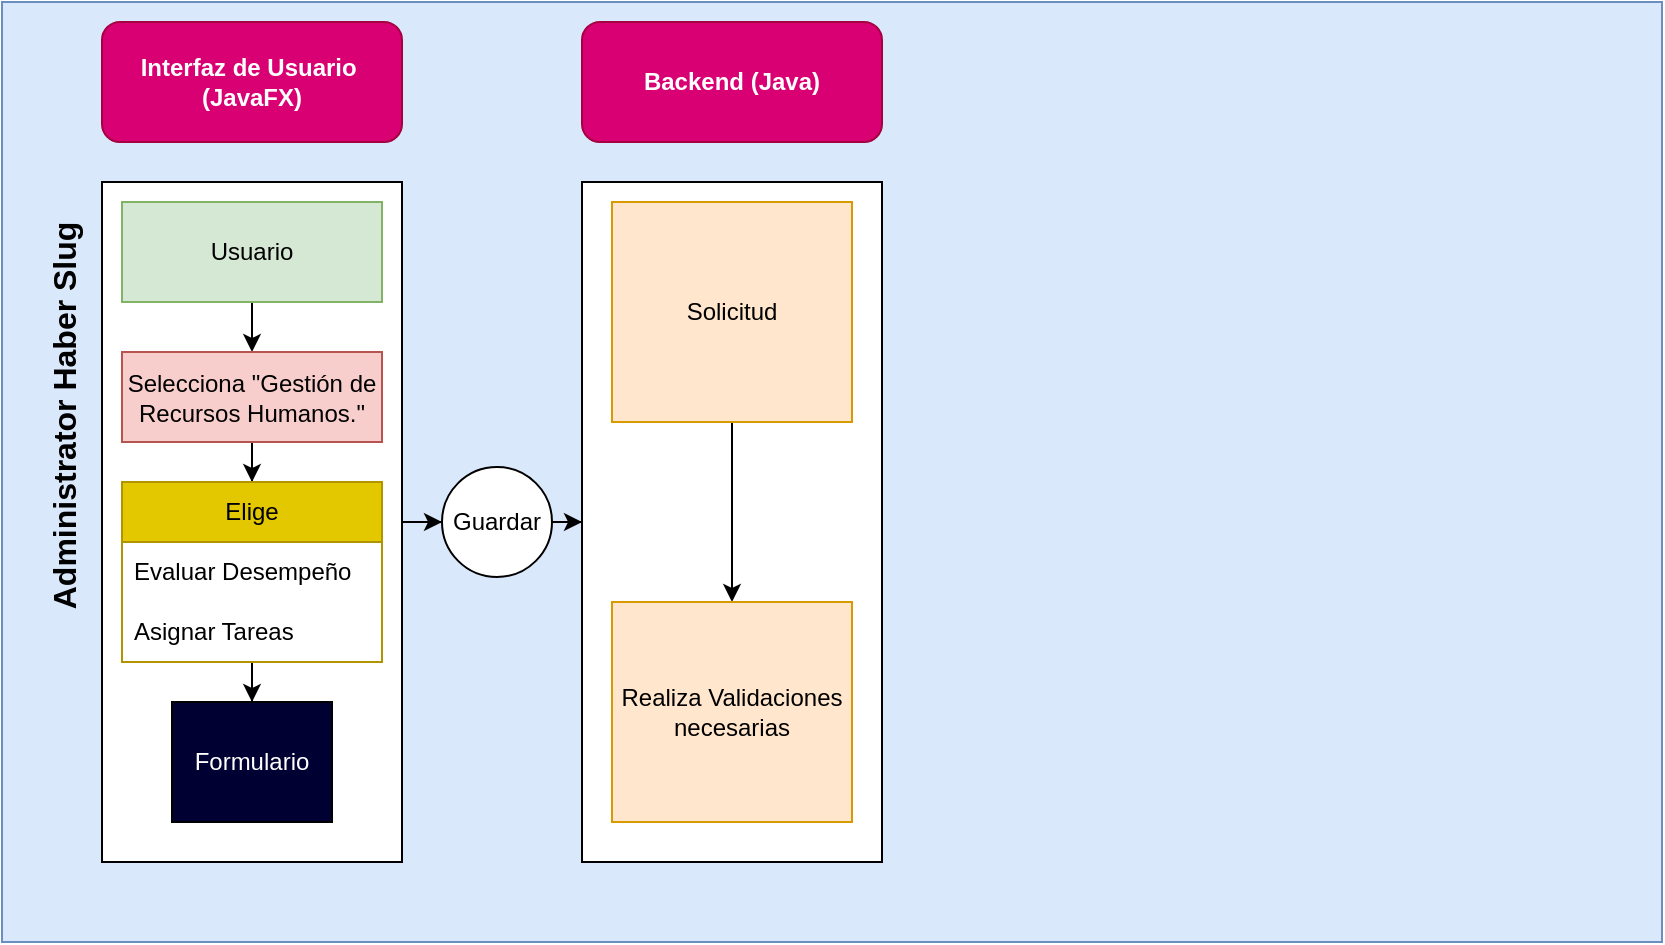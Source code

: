 <mxfile version="21.7.5" type="github">
  <diagram name="Page-1" id="Px1TQH4I4e_gSv_pm16Q">
    <mxGraphModel dx="1707" dy="522" grid="1" gridSize="10" guides="1" tooltips="1" connect="1" arrows="1" fold="1" page="1" pageScale="1" pageWidth="827" pageHeight="1169" math="0" shadow="0">
      <root>
        <mxCell id="0" />
        <mxCell id="1" parent="0" />
        <mxCell id="L8iOqvPrXSVHJlq4Wik0-1" value="" style="rounded=0;whiteSpace=wrap;html=1;fillColor=#dae8fc;strokeColor=#6c8ebf;" vertex="1" parent="1">
          <mxGeometry x="-20" y="60" width="830" height="470" as="geometry" />
        </mxCell>
        <mxCell id="L8iOqvPrXSVHJlq4Wik0-2" value="Administrator Haber Slug&amp;nbsp;" style="text;html=1;align=center;verticalAlign=middle;resizable=0;points=[];autosize=1;strokeColor=none;fillColor=none;rotation=-90;fontSize=16;fontStyle=1" vertex="1" parent="1">
          <mxGeometry x="-99" y="250" width="220" height="30" as="geometry" />
        </mxCell>
        <mxCell id="L8iOqvPrXSVHJlq4Wik0-24" value="" style="edgeStyle=orthogonalEdgeStyle;rounded=0;orthogonalLoop=1;jettySize=auto;html=1;" edge="1" parent="1" source="L8iOqvPrXSVHJlq4Wik0-3" target="L8iOqvPrXSVHJlq4Wik0-23">
          <mxGeometry relative="1" as="geometry" />
        </mxCell>
        <mxCell id="L8iOqvPrXSVHJlq4Wik0-3" value="" style="rounded=0;whiteSpace=wrap;html=1;" vertex="1" parent="1">
          <mxGeometry x="30" y="150" width="150" height="340" as="geometry" />
        </mxCell>
        <mxCell id="L8iOqvPrXSVHJlq4Wik0-10" value="" style="edgeStyle=orthogonalEdgeStyle;rounded=0;orthogonalLoop=1;jettySize=auto;html=1;" edge="1" parent="1" source="L8iOqvPrXSVHJlq4Wik0-6" target="L8iOqvPrXSVHJlq4Wik0-8">
          <mxGeometry relative="1" as="geometry" />
        </mxCell>
        <mxCell id="L8iOqvPrXSVHJlq4Wik0-6" value="Usuario" style="rounded=0;whiteSpace=wrap;html=1;fillColor=#d5e8d4;strokeColor=#82b366;" vertex="1" parent="1">
          <mxGeometry x="40" y="160" width="130" height="50" as="geometry" />
        </mxCell>
        <mxCell id="L8iOqvPrXSVHJlq4Wik0-19" style="edgeStyle=orthogonalEdgeStyle;rounded=0;orthogonalLoop=1;jettySize=auto;html=1;entryX=0.5;entryY=0;entryDx=0;entryDy=0;" edge="1" parent="1" source="L8iOqvPrXSVHJlq4Wik0-8" target="L8iOqvPrXSVHJlq4Wik0-13">
          <mxGeometry relative="1" as="geometry" />
        </mxCell>
        <mxCell id="L8iOqvPrXSVHJlq4Wik0-8" value="Selecciona&amp;nbsp;&quot;Gestión de Recursos Humanos.&quot;" style="rounded=0;whiteSpace=wrap;html=1;fillColor=#f8cecc;strokeColor=#b85450;" vertex="1" parent="1">
          <mxGeometry x="40" y="235" width="130" height="45" as="geometry" />
        </mxCell>
        <mxCell id="L8iOqvPrXSVHJlq4Wik0-11" value="Interfaz de Usuario&amp;nbsp; (JavaFX)" style="rounded=1;whiteSpace=wrap;html=1;fillColor=#d80073;strokeColor=#A50040;fontColor=#ffffff;fontStyle=1" vertex="1" parent="1">
          <mxGeometry x="30" y="70" width="150" height="60" as="geometry" />
        </mxCell>
        <mxCell id="L8iOqvPrXSVHJlq4Wik0-21" value="" style="edgeStyle=orthogonalEdgeStyle;rounded=0;orthogonalLoop=1;jettySize=auto;html=1;" edge="1" parent="1" source="L8iOqvPrXSVHJlq4Wik0-13" target="L8iOqvPrXSVHJlq4Wik0-20">
          <mxGeometry relative="1" as="geometry" />
        </mxCell>
        <mxCell id="L8iOqvPrXSVHJlq4Wik0-13" value="Elige" style="swimlane;fontStyle=0;childLayout=stackLayout;horizontal=1;startSize=30;horizontalStack=0;resizeParent=1;resizeParentMax=0;resizeLast=0;collapsible=1;marginBottom=0;whiteSpace=wrap;html=1;fillColor=#e3c800;fontColor=#000000;strokeColor=#B09500;" vertex="1" parent="1">
          <mxGeometry x="40" y="300" width="130" height="90" as="geometry" />
        </mxCell>
        <mxCell id="L8iOqvPrXSVHJlq4Wik0-15" value="Evaluar Desempeño" style="text;strokeColor=none;fillColor=none;align=left;verticalAlign=middle;spacingLeft=4;spacingRight=4;overflow=hidden;points=[[0,0.5],[1,0.5]];portConstraint=eastwest;rotatable=0;whiteSpace=wrap;html=1;" vertex="1" parent="L8iOqvPrXSVHJlq4Wik0-13">
          <mxGeometry y="30" width="130" height="30" as="geometry" />
        </mxCell>
        <mxCell id="L8iOqvPrXSVHJlq4Wik0-16" value="Asignar Tareas" style="text;strokeColor=none;fillColor=none;align=left;verticalAlign=middle;spacingLeft=4;spacingRight=4;overflow=hidden;points=[[0,0.5],[1,0.5]];portConstraint=eastwest;rotatable=0;whiteSpace=wrap;html=1;" vertex="1" parent="L8iOqvPrXSVHJlq4Wik0-13">
          <mxGeometry y="60" width="130" height="30" as="geometry" />
        </mxCell>
        <mxCell id="L8iOqvPrXSVHJlq4Wik0-20" value="Formulario" style="rounded=0;whiteSpace=wrap;html=1;fillColor=#000033;fontColor=#FFFFFF;" vertex="1" parent="1">
          <mxGeometry x="65" y="410" width="80" height="60" as="geometry" />
        </mxCell>
        <mxCell id="L8iOqvPrXSVHJlq4Wik0-26" value="" style="edgeStyle=orthogonalEdgeStyle;rounded=0;orthogonalLoop=1;jettySize=auto;html=1;" edge="1" parent="1" source="L8iOqvPrXSVHJlq4Wik0-23" target="L8iOqvPrXSVHJlq4Wik0-25">
          <mxGeometry relative="1" as="geometry" />
        </mxCell>
        <mxCell id="L8iOqvPrXSVHJlq4Wik0-23" value="Guardar" style="ellipse;whiteSpace=wrap;html=1;aspect=fixed;" vertex="1" parent="1">
          <mxGeometry x="200" y="292.5" width="55" height="55" as="geometry" />
        </mxCell>
        <mxCell id="L8iOqvPrXSVHJlq4Wik0-25" value="" style="rounded=0;whiteSpace=wrap;html=1;" vertex="1" parent="1">
          <mxGeometry x="270" y="150" width="150" height="340" as="geometry" />
        </mxCell>
        <mxCell id="L8iOqvPrXSVHJlq4Wik0-27" value="Backend (Java)" style="rounded=1;whiteSpace=wrap;html=1;fillColor=#d80073;strokeColor=#A50040;fontColor=#ffffff;fontStyle=1" vertex="1" parent="1">
          <mxGeometry x="270" y="70" width="150" height="60" as="geometry" />
        </mxCell>
        <mxCell id="L8iOqvPrXSVHJlq4Wik0-31" value="" style="edgeStyle=orthogonalEdgeStyle;rounded=0;orthogonalLoop=1;jettySize=auto;html=1;" edge="1" parent="1" source="L8iOqvPrXSVHJlq4Wik0-28" target="L8iOqvPrXSVHJlq4Wik0-30">
          <mxGeometry relative="1" as="geometry" />
        </mxCell>
        <mxCell id="L8iOqvPrXSVHJlq4Wik0-28" value="Solicitud" style="rounded=0;whiteSpace=wrap;html=1;fillColor=#ffe6cc;strokeColor=#d79b00;" vertex="1" parent="1">
          <mxGeometry x="285" y="160" width="120" height="110" as="geometry" />
        </mxCell>
        <mxCell id="L8iOqvPrXSVHJlq4Wik0-30" value="Realiza Validaciones necesarias" style="rounded=0;whiteSpace=wrap;html=1;fillColor=#ffe6cc;strokeColor=#d79b00;" vertex="1" parent="1">
          <mxGeometry x="285" y="360" width="120" height="110" as="geometry" />
        </mxCell>
      </root>
    </mxGraphModel>
  </diagram>
</mxfile>
